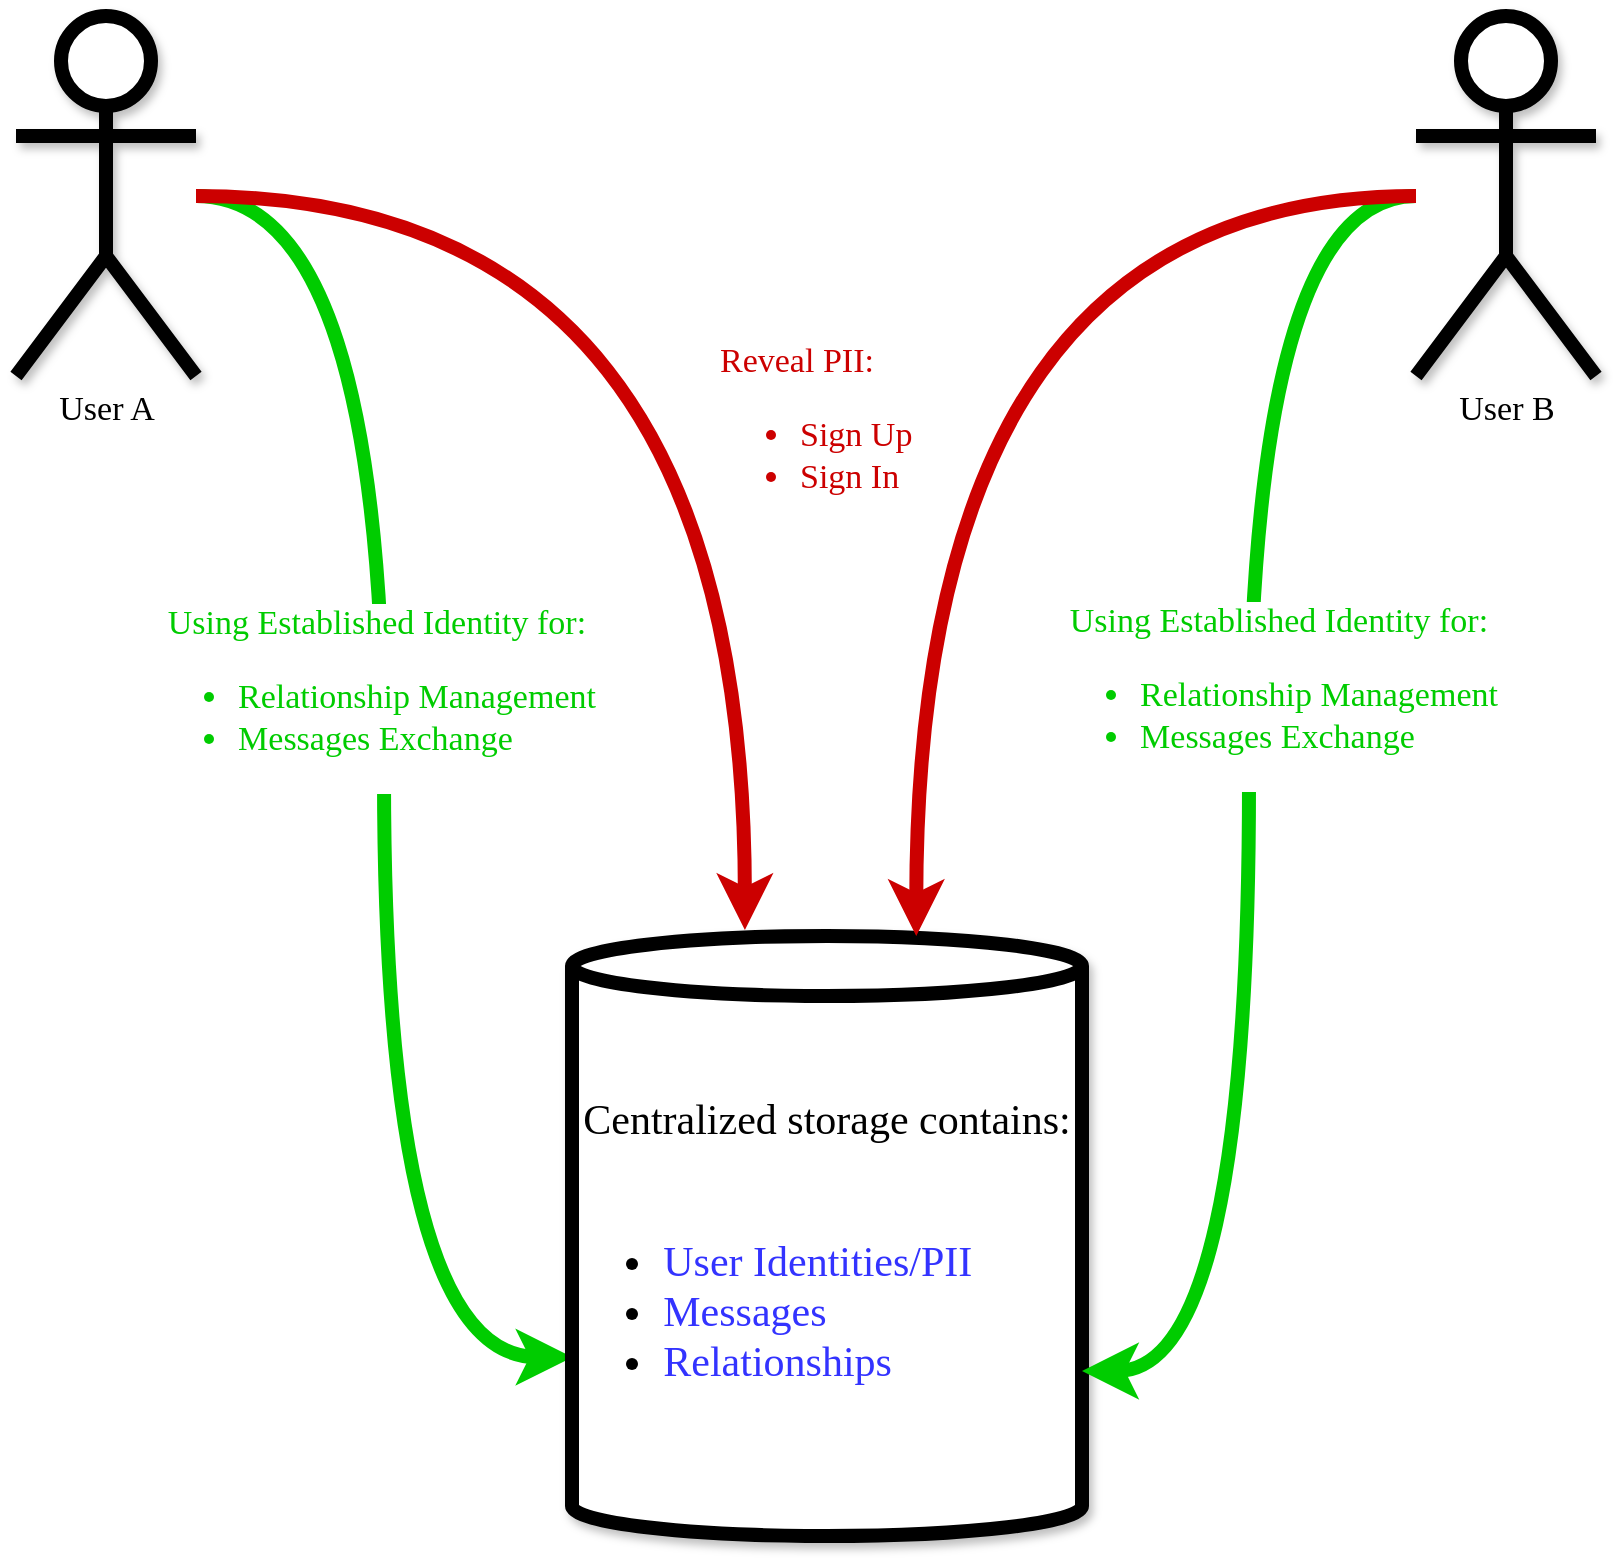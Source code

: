 <mxfile version="16.0.0" type="device"><diagram id="qZKrIFCJKOUTEVp1wb6w" name="Page-1"><mxGraphModel dx="1562" dy="1082" grid="1" gridSize="10" guides="1" tooltips="1" connect="1" arrows="1" fold="1" page="1" pageScale="1" pageWidth="850" pageHeight="1100" math="0" shadow="0"><root><mxCell id="0"/><mxCell id="1" parent="0"/><mxCell id="hKjdN5vnd4rYZYqaPfFe-9" style="edgeStyle=orthogonalEdgeStyle;curved=1;sketch=0;orthogonalLoop=1;jettySize=auto;html=1;entryX=0.001;entryY=0.702;entryDx=0;entryDy=0;entryPerimeter=0;strokeColor=#00CC00;fontFamily=Comic Sans MS;strokeWidth=7;" parent="1" source="hKjdN5vnd4rYZYqaPfFe-4" target="hKjdN5vnd4rYZYqaPfFe-5" edge="1"><mxGeometry relative="1" as="geometry"><mxPoint x="120" y="320" as="sourcePoint"/></mxGeometry></mxCell><mxCell id="hKjdN5vnd4rYZYqaPfFe-15" value="&lt;font style=&quot;font-size: 17px&quot; color=&quot;#00cc00&quot;&gt;Using Established Identity for:&lt;br&gt;&lt;ul&gt;&lt;li style=&quot;text-align: left&quot;&gt;&lt;font style=&quot;font-size: 17px&quot; color=&quot;#00cc00&quot;&gt;Relationship Management&lt;/font&gt;&lt;/li&gt;&lt;li style=&quot;text-align: left&quot;&gt;&lt;font style=&quot;font-size: 17px&quot; color=&quot;#00cc00&quot;&gt;Messages Exchange&lt;/font&gt;&lt;/li&gt;&lt;/ul&gt;&lt;/font&gt;" style="edgeLabel;html=1;align=center;verticalAlign=middle;resizable=0;points=[];fontFamily=Comic Sans MS;" parent="hKjdN5vnd4rYZYqaPfFe-9" vertex="1" connectable="0"><mxGeometry x="-0.353" y="-31" relative="1" as="geometry"><mxPoint x="27" y="96" as="offset"/></mxGeometry></mxCell><mxCell id="hKjdN5vnd4rYZYqaPfFe-10" value="" style="edgeStyle=orthogonalEdgeStyle;curved=1;sketch=0;orthogonalLoop=1;jettySize=auto;html=1;entryX=0.339;entryY=-0.01;entryDx=0;entryDy=0;entryPerimeter=0;strokeColor=#CC0000;fontFamily=Comic Sans MS;fontColor=#CC0000;strokeWidth=7;" parent="1" source="hKjdN5vnd4rYZYqaPfFe-4" target="hKjdN5vnd4rYZYqaPfFe-5" edge="1"><mxGeometry x="-0.47" y="30" relative="1" as="geometry"><mxPoint x="150" y="230" as="sourcePoint"/><mxPoint as="offset"/></mxGeometry></mxCell><mxCell id="hKjdN5vnd4rYZYqaPfFe-4" value="&lt;font style=&quot;font-size: 17px&quot;&gt;User A&lt;/font&gt;" style="shape=umlActor;verticalLabelPosition=bottom;verticalAlign=top;html=1;outlineConnect=0;rounded=0;sketch=0;shadow=1;fontFamily=Comic Sans MS;strokeWidth=7;" parent="1" vertex="1"><mxGeometry x="20" y="250" width="90" height="180" as="geometry"/></mxCell><mxCell id="hKjdN5vnd4rYZYqaPfFe-5" value="&lt;font style=&quot;font-size: 21px&quot;&gt;Centralized storage contains:&lt;br&gt;&lt;br&gt;&lt;ul&gt;&lt;li style=&quot;text-align: left&quot;&gt;&lt;font style=&quot;font-size: 21px&quot;&gt;&lt;font color=&quot;#3333ff&quot;&gt;User Identities/PII&lt;/font&gt;&lt;/font&gt;&lt;/li&gt;&lt;li style=&quot;text-align: left&quot;&gt;&lt;font style=&quot;font-size: 21px&quot;&gt;&lt;font color=&quot;#3333ff&quot;&gt;Messages&lt;/font&gt;&lt;/font&gt;&lt;/li&gt;&lt;li style=&quot;text-align: left&quot;&gt;&lt;font style=&quot;font-size: 21px&quot;&gt;&lt;font color=&quot;#3333ff&quot;&gt;Relationships&lt;/font&gt;&lt;/font&gt;&lt;/li&gt;&lt;/ul&gt;&lt;/font&gt;" style="shape=cylinder3;whiteSpace=wrap;html=1;boundedLbl=1;backgroundOutline=1;size=15;rounded=0;shadow=1;sketch=0;fontFamily=Comic Sans MS;strokeWidth=7;" parent="1" vertex="1"><mxGeometry x="298" y="710" width="255" height="300" as="geometry"/></mxCell><mxCell id="hKjdN5vnd4rYZYqaPfFe-12" style="edgeStyle=orthogonalEdgeStyle;curved=1;sketch=0;orthogonalLoop=1;jettySize=auto;html=1;entryX=1;entryY=0;entryDx=0;entryDy=217.5;entryPerimeter=0;strokeColor=#00CC00;fontFamily=Comic Sans MS;strokeWidth=7;" parent="1" source="hKjdN5vnd4rYZYqaPfFe-6" target="hKjdN5vnd4rYZYqaPfFe-5" edge="1"><mxGeometry relative="1" as="geometry"><mxPoint x="710" y="270" as="sourcePoint"/></mxGeometry></mxCell><mxCell id="hKjdN5vnd4rYZYqaPfFe-17" value="&lt;span style=&quot;color: rgb(0 , 204 , 0) ; font-size: 17px&quot;&gt;Using Established Identity for:&lt;/span&gt;&lt;br style=&quot;color: rgb(0 , 204 , 0) ; font-size: 17px&quot;&gt;&lt;ul style=&quot;color: rgb(0 , 204 , 0) ; font-size: 17px&quot;&gt;&lt;li style=&quot;text-align: left&quot;&gt;&lt;font color=&quot;#00cc00&quot;&gt;Relationship Management&lt;/font&gt;&lt;/li&gt;&lt;li style=&quot;text-align: left&quot;&gt;&lt;font color=&quot;#00cc00&quot;&gt;Messages Exchange&lt;/font&gt;&lt;/li&gt;&lt;/ul&gt;" style="edgeLabel;html=1;align=center;verticalAlign=middle;resizable=0;points=[];fontFamily=Comic Sans MS;" parent="hKjdN5vnd4rYZYqaPfFe-12" vertex="1" connectable="0"><mxGeometry x="-0.318" y="-10" relative="1" as="geometry"><mxPoint x="24" y="76" as="offset"/></mxGeometry></mxCell><mxCell id="hKjdN5vnd4rYZYqaPfFe-6" value="&lt;font style=&quot;font-size: 17px&quot;&gt;User B&lt;/font&gt;" style="shape=umlActor;verticalLabelPosition=bottom;verticalAlign=top;html=1;outlineConnect=0;rounded=0;sketch=0;shadow=1;fontFamily=Comic Sans MS;strokeWidth=7;" parent="1" vertex="1"><mxGeometry x="720" y="250" width="90" height="180" as="geometry"/></mxCell><mxCell id="hKjdN5vnd4rYZYqaPfFe-11" style="edgeStyle=orthogonalEdgeStyle;curved=1;sketch=0;orthogonalLoop=1;jettySize=auto;html=1;entryX=0.675;entryY=0;entryDx=0;entryDy=0;entryPerimeter=0;strokeColor=#CC0000;fontFamily=Comic Sans MS;fontColor=#CC0000;labelBackgroundColor=#CC0000;strokeWidth=7;" parent="1" source="hKjdN5vnd4rYZYqaPfFe-6" target="hKjdN5vnd4rYZYqaPfFe-5" edge="1"><mxGeometry relative="1" as="geometry"><mxPoint x="660" y="230" as="sourcePoint"/></mxGeometry></mxCell><mxCell id="hKjdN5vnd4rYZYqaPfFe-14" value="&lt;span style=&quot;font-size: 17px&quot;&gt;Reveal PII:&lt;/span&gt;&lt;br style=&quot;font-size: 17px&quot;&gt;&lt;ul style=&quot;font-size: 17px&quot;&gt;&lt;li&gt;Sign Up&lt;/li&gt;&lt;li&gt;Sign In&lt;/li&gt;&lt;/ul&gt;" style="edgeLabel;html=1;align=left;verticalAlign=middle;resizable=0;points=[];fontFamily=Comic Sans MS;fontColor=#CC0000;" parent="hKjdN5vnd4rYZYqaPfFe-11" vertex="1" connectable="0"><mxGeometry x="-0.056" relative="1" as="geometry"><mxPoint x="-100" y="77" as="offset"/></mxGeometry></mxCell></root></mxGraphModel></diagram></mxfile>